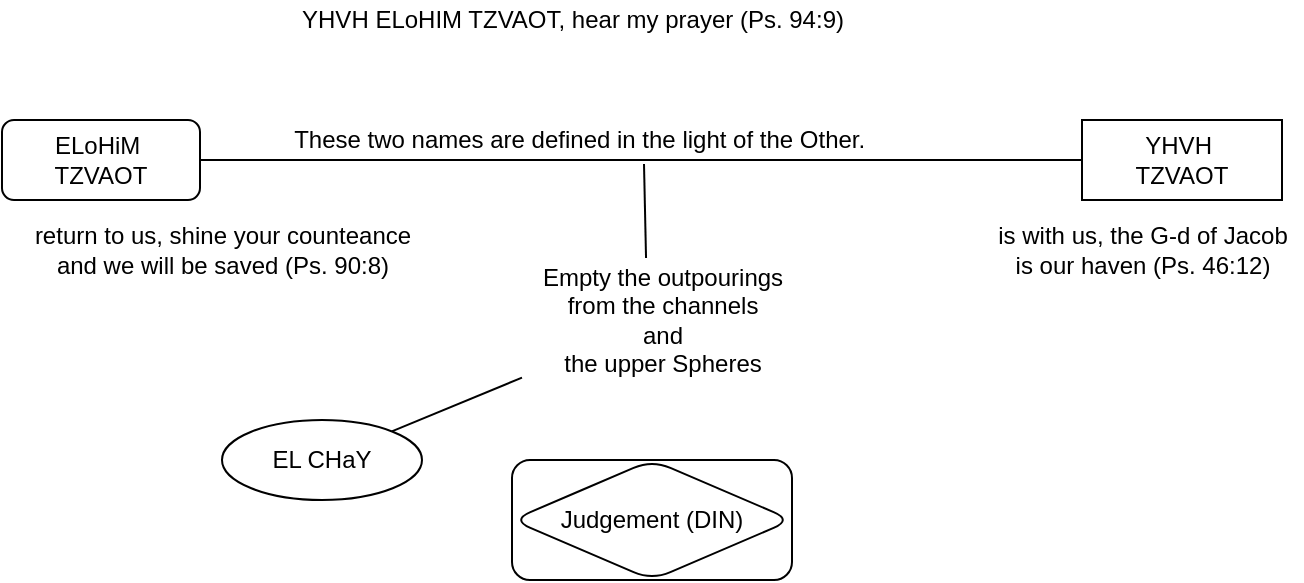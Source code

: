 <mxfile>
    <diagram id="R2lEEEUBdFMjLlhIrx00" name="Page-1">
        <mxGraphModel dx="1196" dy="783" grid="1" gridSize="10" guides="1" tooltips="1" connect="1" arrows="1" fold="1" page="1" pageScale="1" pageWidth="850" pageHeight="1100" math="0" shadow="0" extFonts="Permanent Marker^https://fonts.googleapis.com/css?family=Permanent+Marker">
            <root>
                <mxCell id="0"/>
                <mxCell id="1" parent="0"/>
                <mxCell id="ZTjVSnsNBAfnbezk5d7I-7" style="edgeStyle=orthogonalEdgeStyle;rounded=0;orthogonalLoop=1;jettySize=auto;html=1;endArrow=none;endFill=0;entryX=0;entryY=0.5;entryDx=0;entryDy=0;" parent="1" source="ZTjVSnsNBAfnbezk5d7I-1" target="ZTjVSnsNBAfnbezk5d7I-2" edge="1">
                    <mxGeometry relative="1" as="geometry">
                        <mxPoint x="430" y="100" as="targetPoint"/>
                        <Array as="points">
                            <mxPoint x="410" y="100"/>
                            <mxPoint x="410" y="100"/>
                        </Array>
                    </mxGeometry>
                </mxCell>
                <mxCell id="ZTjVSnsNBAfnbezk5d7I-1" value="ELoHiM&amp;nbsp;&lt;br&gt;TZVAOT" style="whiteSpace=wrap;html=1;align=center;rounded=1;" parent="1" vertex="1">
                    <mxGeometry x="130" y="80" width="99" height="40" as="geometry"/>
                </mxCell>
                <mxCell id="ZTjVSnsNBAfnbezk5d7I-2" value="YHVH&amp;nbsp;&lt;br&gt;TZVAOT" style="whiteSpace=wrap;html=1;align=center;" parent="1" vertex="1">
                    <mxGeometry x="670" y="80" width="100" height="40" as="geometry"/>
                </mxCell>
                <mxCell id="ZTjVSnsNBAfnbezk5d7I-3" value="YHVH ELoHIM TZVAOT, hear my prayer (Ps. 94:9)" style="text;html=1;align=center;verticalAlign=middle;resizable=0;points=[];autosize=1;strokeColor=none;fillColor=none;" parent="1" vertex="1">
                    <mxGeometry x="270" y="20" width="290" height="20" as="geometry"/>
                </mxCell>
                <mxCell id="ZTjVSnsNBAfnbezk5d7I-4" value="return to us, shine your counteance&lt;br&gt;and we will be saved (Ps. 90:8)" style="text;html=1;align=center;verticalAlign=middle;resizable=0;points=[];autosize=1;strokeColor=none;fillColor=none;" parent="1" vertex="1">
                    <mxGeometry x="140" y="130" width="200" height="30" as="geometry"/>
                </mxCell>
                <mxCell id="ZTjVSnsNBAfnbezk5d7I-5" value="is with us, the G-d of Jacob&lt;br&gt;is our haven (Ps. 46:12)" style="text;html=1;align=center;verticalAlign=middle;resizable=0;points=[];autosize=1;strokeColor=none;fillColor=none;" parent="1" vertex="1">
                    <mxGeometry x="620" y="130" width="160" height="30" as="geometry"/>
                </mxCell>
                <mxCell id="ZTjVSnsNBAfnbezk5d7I-6" value="These two names are defined in the light of the Other.&amp;nbsp;" style="text;html=1;align=center;verticalAlign=middle;resizable=0;points=[];autosize=1;strokeColor=none;fillColor=none;" parent="1" vertex="1">
                    <mxGeometry x="270" y="80" width="300" height="20" as="geometry"/>
                </mxCell>
                <mxCell id="ZTjVSnsNBAfnbezk5d7I-8" value="" style="endArrow=none;html=1;rounded=0;startArrow=none;exitX=0.443;exitY=-0.017;exitDx=0;exitDy=0;exitPerimeter=0;" parent="1" edge="1">
                    <mxGeometry width="50" height="50" relative="1" as="geometry">
                        <mxPoint x="452.02" y="148.98" as="sourcePoint"/>
                        <mxPoint x="451" y="102" as="targetPoint"/>
                    </mxGeometry>
                </mxCell>
                <mxCell id="ZTjVSnsNBAfnbezk5d7I-9" value="Empty the outpourings &lt;br&gt;from the channels &lt;br&gt;and &lt;br&gt;the upper Spheres" style="text;html=1;align=center;verticalAlign=middle;resizable=0;points=[];autosize=1;strokeColor=none;fillColor=none;" parent="1" vertex="1">
                    <mxGeometry x="390" y="150" width="140" height="60" as="geometry"/>
                </mxCell>
                <mxCell id="ZTjVSnsNBAfnbezk5d7I-13" value="" style="edgeStyle=none;rounded=0;orthogonalLoop=1;jettySize=auto;html=1;endArrow=none;endFill=0;" parent="1" source="ZTjVSnsNBAfnbezk5d7I-12" target="ZTjVSnsNBAfnbezk5d7I-9" edge="1">
                    <mxGeometry relative="1" as="geometry"/>
                </mxCell>
                <mxCell id="ZTjVSnsNBAfnbezk5d7I-12" value="&lt;span&gt;EL CHaY&lt;/span&gt;" style="ellipse;whiteSpace=wrap;html=1;align=center;rounded=1;" parent="1" vertex="1">
                    <mxGeometry x="240" y="230" width="100" height="40" as="geometry"/>
                </mxCell>
                <mxCell id="ZTjVSnsNBAfnbezk5d7I-14" value="Judgement (DIN)" style="shape=associativeEntity;whiteSpace=wrap;html=1;align=center;rounded=1;" parent="1" vertex="1">
                    <mxGeometry x="385" y="250" width="140" height="60" as="geometry"/>
                </mxCell>
            </root>
        </mxGraphModel>
    </diagram>
</mxfile>